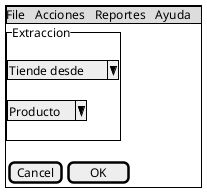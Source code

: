 @startsalt
{+
{* File | Acciones | Reportes | Ayuda }
 {^"Extraccion"
.
  ^Tiende desde^ 
.
  ^Producto^ 
.
}

{[Cancel] | [  OK   ]}

}
@endsalt